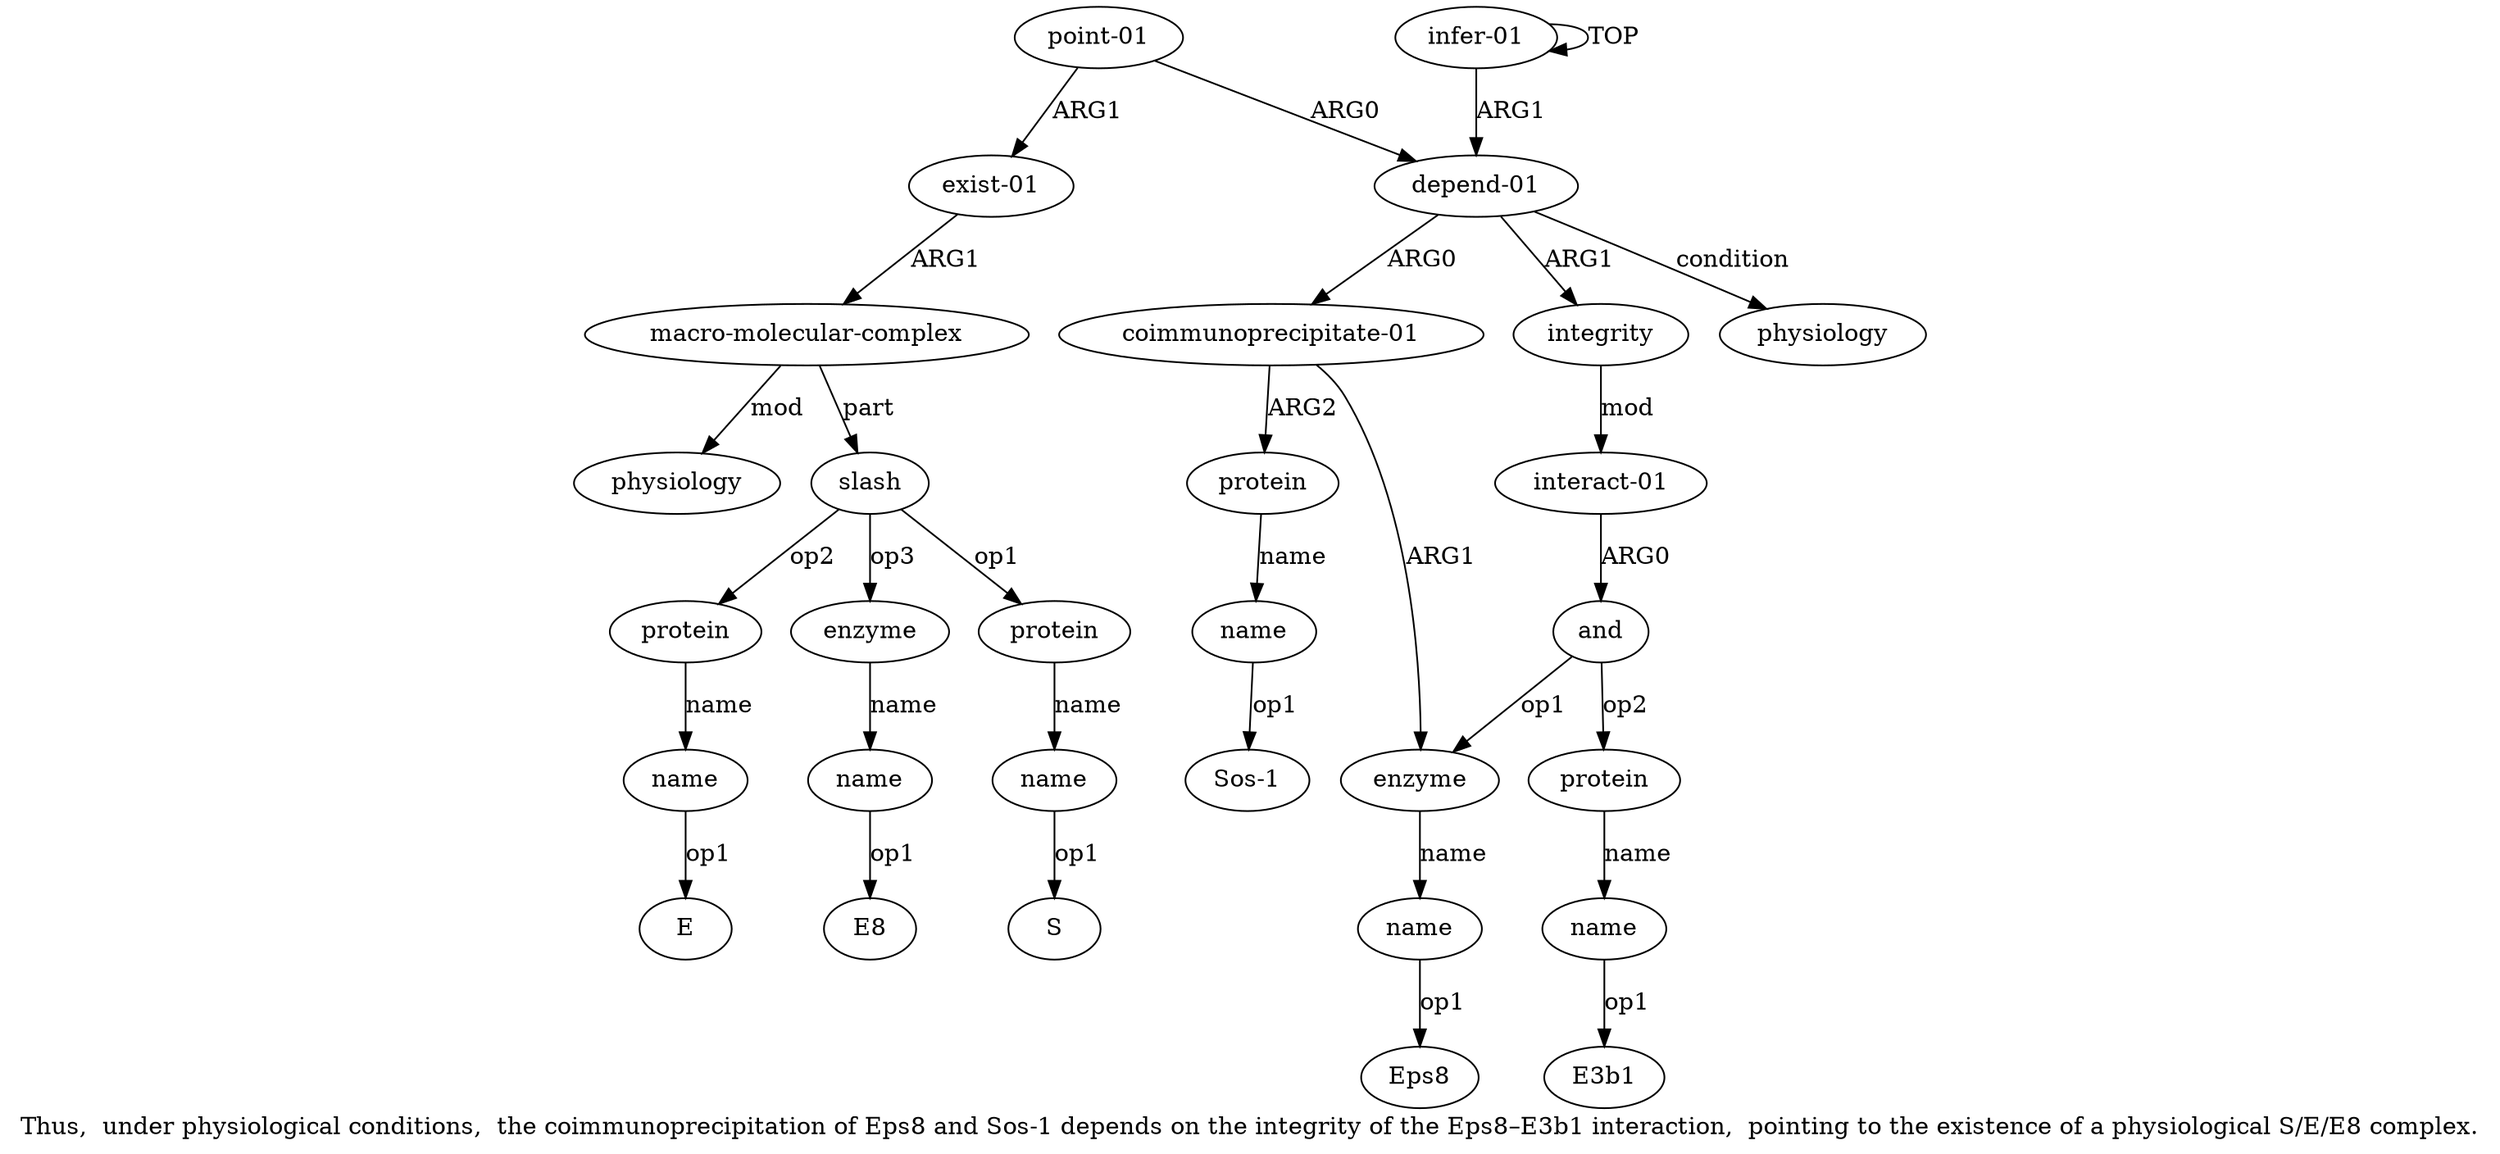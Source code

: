 digraph  {
	graph [label="Thus,  under physiological conditions,  the coimmunoprecipitation of Eps8 and Sos-1 depends on the integrity of the Eps8–E3b1 \
interaction,  pointing to the existence of a physiological S/E/E8 complex."];
	node [label="\N"];
	a20	 [color=black,
		gold_ind=20,
		gold_label=protein,
		label=protein,
		test_ind=20,
		test_label=protein];
	a21	 [color=black,
		gold_ind=21,
		gold_label=name,
		label=name,
		test_ind=21,
		test_label=name];
	a20 -> a21 [key=0,
	color=black,
	gold_label=name,
	label=name,
	test_label=name];
"a21 E" [color=black,
	gold_ind=-1,
	gold_label=E,
	label=E,
	test_ind=-1,
	test_label=E];
a21 -> "a21 E" [key=0,
color=black,
gold_label=op1,
label=op1,
test_label=op1];
a22 [color=black,
gold_ind=22,
gold_label=enzyme,
label=enzyme,
test_ind=22,
test_label=enzyme];
a23 [color=black,
gold_ind=23,
gold_label=name,
label=name,
test_ind=23,
test_label=name];
a22 -> a23 [key=0,
color=black,
gold_label=name,
label=name,
test_label=name];
"a23 E8" [color=black,
gold_ind=-1,
gold_label=E8,
label=E8,
test_ind=-1,
test_label=E8];
a23 -> "a23 E8" [key=0,
color=black,
gold_label=op1,
label=op1,
test_label=op1];
"a11 E3b1" [color=black,
gold_ind=-1,
gold_label=E3b1,
label=E3b1,
test_ind=-1,
test_label=E3b1];
"a19 S" [color=black,
gold_ind=-1,
gold_label=S,
label=S,
test_ind=-1,
test_label=S];
"a6 Sos-1" [color=black,
gold_ind=-1,
gold_label="Sos-1",
label="Sos-1",
test_ind=-1,
test_label="Sos-1"];
a15 [color=black,
gold_ind=15,
gold_label="macro-molecular-complex",
label="macro-molecular-complex",
test_ind=15,
test_label="macro-molecular-complex"];
a17 [color=black,
gold_ind=17,
gold_label=slash,
label=slash,
test_ind=17,
test_label=slash];
a15 -> a17 [key=0,
color=black,
gold_label=part,
label=part,
test_label=part];
a16 [color=black,
gold_ind=16,
gold_label=physiology,
label=physiology,
test_ind=16,
test_label=physiology];
a15 -> a16 [key=0,
color=black,
gold_label=mod,
label=mod,
test_label=mod];
a14 [color=black,
gold_ind=14,
gold_label="exist-01",
label="exist-01",
test_ind=14,
test_label="exist-01"];
a14 -> a15 [key=0,
color=black,
gold_label=ARG1,
label=ARG1,
test_label=ARG1];
a17 -> a20 [key=0,
color=black,
gold_label=op2,
label=op2,
test_label=op2];
a17 -> a22 [key=0,
color=black,
gold_label=op3,
label=op3,
test_label=op3];
a18 [color=black,
gold_ind=18,
gold_label=protein,
label=protein,
test_ind=18,
test_label=protein];
a17 -> a18 [key=0,
color=black,
gold_label=op1,
label=op1,
test_label=op1];
a11 [color=black,
gold_ind=11,
gold_label=name,
label=name,
test_ind=11,
test_label=name];
a11 -> "a11 E3b1" [key=0,
color=black,
gold_label=op1,
label=op1,
test_label=op1];
a10 [color=black,
gold_ind=10,
gold_label=protein,
label=protein,
test_ind=10,
test_label=protein];
a10 -> a11 [key=0,
color=black,
gold_label=name,
label=name,
test_label=name];
a13 [color=black,
gold_ind=13,
gold_label="point-01",
label="point-01",
test_ind=13,
test_label="point-01"];
a13 -> a14 [key=0,
color=black,
gold_label=ARG1,
label=ARG1,
test_label=ARG1];
a1 [color=black,
gold_ind=1,
gold_label="depend-01",
label="depend-01",
test_ind=1,
test_label="depend-01"];
a13 -> a1 [key=0,
color=black,
gold_label=ARG0,
label=ARG0,
test_label=ARG0];
a12 [color=black,
gold_ind=12,
gold_label=physiology,
label=physiology,
test_ind=12,
test_label=physiology];
a19 [color=black,
gold_ind=19,
gold_label=name,
label=name,
test_ind=19,
test_label=name];
a19 -> "a19 S" [key=0,
color=black,
gold_label=op1,
label=op1,
test_label=op1];
a18 -> a19 [key=0,
color=black,
gold_label=name,
label=name,
test_label=name];
a1 -> a12 [key=0,
color=black,
gold_label=condition,
label=condition,
test_label=condition];
a2 [color=black,
gold_ind=2,
gold_label="coimmunoprecipitate-01",
label="coimmunoprecipitate-01",
test_ind=2,
test_label="coimmunoprecipitate-01"];
a1 -> a2 [key=0,
color=black,
gold_label=ARG0,
label=ARG0,
test_label=ARG0];
a7 [color=black,
gold_ind=7,
gold_label=integrity,
label=integrity,
test_ind=7,
test_label=integrity];
a1 -> a7 [key=0,
color=black,
gold_label=ARG1,
label=ARG1,
test_label=ARG1];
a0 [color=black,
gold_ind=0,
gold_label="infer-01",
label="infer-01",
test_ind=0,
test_label="infer-01"];
a0 -> a1 [key=0,
color=black,
gold_label=ARG1,
label=ARG1,
test_label=ARG1];
a0 -> a0 [key=0,
color=black,
gold_label=TOP,
label=TOP,
test_label=TOP];
a3 [color=black,
gold_ind=3,
gold_label=enzyme,
label=enzyme,
test_ind=3,
test_label=enzyme];
a4 [color=black,
gold_ind=4,
gold_label=name,
label=name,
test_ind=4,
test_label=name];
a3 -> a4 [key=0,
color=black,
gold_label=name,
label=name,
test_label=name];
a2 -> a3 [key=0,
color=black,
gold_label=ARG1,
label=ARG1,
test_label=ARG1];
a5 [color=black,
gold_ind=5,
gold_label=protein,
label=protein,
test_ind=5,
test_label=protein];
a2 -> a5 [key=0,
color=black,
gold_label=ARG2,
label=ARG2,
test_label=ARG2];
a6 [color=black,
gold_ind=6,
gold_label=name,
label=name,
test_ind=6,
test_label=name];
a5 -> a6 [key=0,
color=black,
gold_label=name,
label=name,
test_label=name];
"a4 Eps8" [color=black,
gold_ind=-1,
gold_label=Eps8,
label=Eps8,
test_ind=-1,
test_label=Eps8];
a4 -> "a4 Eps8" [key=0,
color=black,
gold_label=op1,
label=op1,
test_label=op1];
a8 [color=black,
gold_ind=8,
gold_label="interact-01",
label="interact-01",
test_ind=8,
test_label="interact-01"];
a7 -> a8 [key=0,
color=black,
gold_label=mod,
label=mod,
test_label=mod];
a6 -> "a6 Sos-1" [key=0,
color=black,
gold_label=op1,
label=op1,
test_label=op1];
a9 [color=black,
gold_ind=9,
gold_label=and,
label=and,
test_ind=9,
test_label=and];
a9 -> a10 [key=0,
color=black,
gold_label=op2,
label=op2,
test_label=op2];
a9 -> a3 [key=0,
color=black,
gold_label=op1,
label=op1,
test_label=op1];
a8 -> a9 [key=0,
color=black,
gold_label=ARG0,
label=ARG0,
test_label=ARG0];
}
